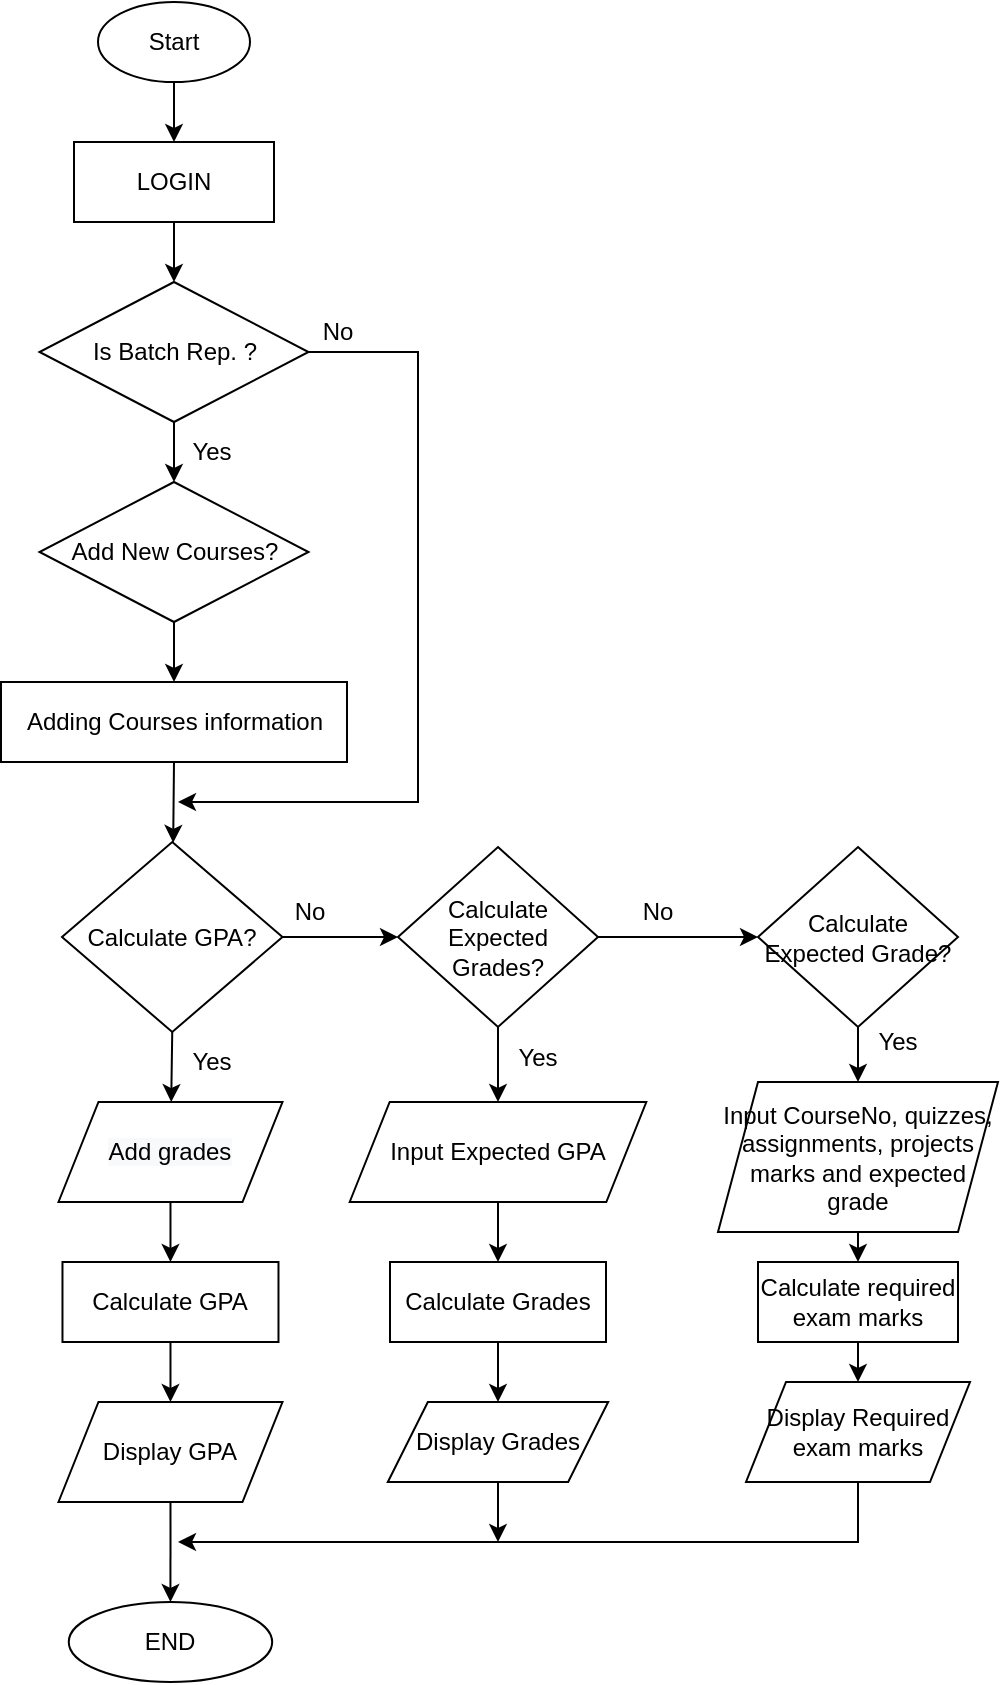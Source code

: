 <mxfile version="16.6.2" type="device"><diagram id="-BGDVBhrkGThDYuw9YQG" name="Page-1"><mxGraphModel dx="1335" dy="742" grid="1" gridSize="10" guides="1" tooltips="1" connect="1" arrows="1" fold="1" page="1" pageScale="1" pageWidth="827" pageHeight="1169" math="0" shadow="0"><root><mxCell id="0"/><mxCell id="1" parent="0"/><mxCell id="y_O9UW7oCgZ2rD4n3ajK-1" value="Start" style="ellipse;whiteSpace=wrap;html=1;" vertex="1" parent="1"><mxGeometry x="350" y="80" width="76" height="40" as="geometry"/></mxCell><mxCell id="y_O9UW7oCgZ2rD4n3ajK-2" value="LOGIN" style="rounded=0;whiteSpace=wrap;html=1;" vertex="1" parent="1"><mxGeometry x="338" y="150" width="100" height="40" as="geometry"/></mxCell><mxCell id="y_O9UW7oCgZ2rD4n3ajK-3" value="Is Batch Rep. ?" style="rhombus;whiteSpace=wrap;html=1;" vertex="1" parent="1"><mxGeometry x="320.75" y="220" width="134.5" height="70" as="geometry"/></mxCell><mxCell id="y_O9UW7oCgZ2rD4n3ajK-4" value="" style="endArrow=classic;html=1;rounded=0;exitX=0.5;exitY=1;exitDx=0;exitDy=0;" edge="1" parent="1" source="y_O9UW7oCgZ2rD4n3ajK-1" target="y_O9UW7oCgZ2rD4n3ajK-2"><mxGeometry width="50" height="50" relative="1" as="geometry"><mxPoint x="410" y="330" as="sourcePoint"/><mxPoint x="460" y="280" as="targetPoint"/></mxGeometry></mxCell><mxCell id="y_O9UW7oCgZ2rD4n3ajK-5" value="Adding Courses information" style="rounded=0;whiteSpace=wrap;html=1;" vertex="1" parent="1"><mxGeometry x="301.5" y="420" width="173" height="40" as="geometry"/></mxCell><mxCell id="y_O9UW7oCgZ2rD4n3ajK-7" value="Add New Courses?" style="rhombus;whiteSpace=wrap;html=1;" vertex="1" parent="1"><mxGeometry x="320.75" y="320" width="134.5" height="70" as="geometry"/></mxCell><mxCell id="y_O9UW7oCgZ2rD4n3ajK-10" value="&lt;span&gt;Calculate GPA?&lt;/span&gt;" style="rhombus;whiteSpace=wrap;html=1;" vertex="1" parent="1"><mxGeometry x="332" y="500" width="110.24" height="95" as="geometry"/></mxCell><mxCell id="y_O9UW7oCgZ2rD4n3ajK-11" value="Calculate Expected Grades?" style="rhombus;whiteSpace=wrap;html=1;" vertex="1" parent="1"><mxGeometry x="500" y="502.5" width="100" height="90" as="geometry"/></mxCell><mxCell id="y_O9UW7oCgZ2rD4n3ajK-13" value="&#10;&#10;&lt;span style=&quot;color: rgb(0, 0, 0); font-family: helvetica; font-size: 12px; font-style: normal; font-weight: 400; letter-spacing: normal; text-align: center; text-indent: 0px; text-transform: none; word-spacing: 0px; background-color: rgb(248, 249, 250); display: inline; float: none;&quot;&gt;Add grades&lt;/span&gt;&#10;&#10;" style="shape=parallelogram;perimeter=parallelogramPerimeter;whiteSpace=wrap;html=1;fixedSize=1;" vertex="1" parent="1"><mxGeometry x="330.24" y="630" width="112" height="50" as="geometry"/></mxCell><mxCell id="y_O9UW7oCgZ2rD4n3ajK-14" value="Display GPA" style="shape=parallelogram;perimeter=parallelogramPerimeter;whiteSpace=wrap;html=1;fixedSize=1;" vertex="1" parent="1"><mxGeometry x="330.24" y="780" width="112" height="50" as="geometry"/></mxCell><mxCell id="y_O9UW7oCgZ2rD4n3ajK-15" value="Input Expected GPA" style="shape=parallelogram;perimeter=parallelogramPerimeter;whiteSpace=wrap;html=1;fixedSize=1;" vertex="1" parent="1"><mxGeometry x="475.84" y="630" width="148.32" height="50" as="geometry"/></mxCell><mxCell id="y_O9UW7oCgZ2rD4n3ajK-16" value="Calculate GPA" style="rounded=0;whiteSpace=wrap;html=1;" vertex="1" parent="1"><mxGeometry x="332.24" y="710" width="108" height="40" as="geometry"/></mxCell><mxCell id="y_O9UW7oCgZ2rD4n3ajK-17" value="Calculate Grades" style="rounded=0;whiteSpace=wrap;html=1;" vertex="1" parent="1"><mxGeometry x="496.0" y="710" width="108" height="40" as="geometry"/></mxCell><mxCell id="y_O9UW7oCgZ2rD4n3ajK-18" value="Display Grades" style="shape=parallelogram;perimeter=parallelogramPerimeter;whiteSpace=wrap;html=1;fixedSize=1;" vertex="1" parent="1"><mxGeometry x="494.92" y="780" width="110.16" height="40" as="geometry"/></mxCell><mxCell id="y_O9UW7oCgZ2rD4n3ajK-19" value="Calculate Expected Grade?" style="rhombus;whiteSpace=wrap;html=1;" vertex="1" parent="1"><mxGeometry x="680" y="502.5" width="100" height="90" as="geometry"/></mxCell><mxCell id="y_O9UW7oCgZ2rD4n3ajK-21" value="Input CourseNo, quizzes, assignments, projects marks and expected grade" style="shape=parallelogram;perimeter=parallelogramPerimeter;whiteSpace=wrap;html=1;fixedSize=1;" vertex="1" parent="1"><mxGeometry x="660" y="620" width="140" height="75" as="geometry"/></mxCell><mxCell id="y_O9UW7oCgZ2rD4n3ajK-23" value="Calculate required exam marks" style="rounded=0;whiteSpace=wrap;html=1;" vertex="1" parent="1"><mxGeometry x="680" y="710" width="100" height="40" as="geometry"/></mxCell><mxCell id="y_O9UW7oCgZ2rD4n3ajK-24" value="Display Required exam marks" style="shape=parallelogram;perimeter=parallelogramPerimeter;whiteSpace=wrap;html=1;fixedSize=1;" vertex="1" parent="1"><mxGeometry x="674" y="770" width="112" height="50" as="geometry"/></mxCell><mxCell id="y_O9UW7oCgZ2rD4n3ajK-25" value="END" style="ellipse;whiteSpace=wrap;html=1;" vertex="1" parent="1"><mxGeometry x="335.38" y="880" width="101.71" height="40" as="geometry"/></mxCell><mxCell id="y_O9UW7oCgZ2rD4n3ajK-26" value="" style="endArrow=classic;html=1;rounded=0;exitX=0.5;exitY=1;exitDx=0;exitDy=0;entryX=0.5;entryY=0;entryDx=0;entryDy=0;" edge="1" parent="1" source="y_O9UW7oCgZ2rD4n3ajK-14" target="y_O9UW7oCgZ2rD4n3ajK-25"><mxGeometry width="50" height="50" relative="1" as="geometry"><mxPoint x="640" y="820" as="sourcePoint"/><mxPoint x="690" y="770" as="targetPoint"/></mxGeometry></mxCell><mxCell id="y_O9UW7oCgZ2rD4n3ajK-27" value="" style="endArrow=classic;html=1;rounded=0;exitX=0.5;exitY=1;exitDx=0;exitDy=0;" edge="1" parent="1" source="y_O9UW7oCgZ2rD4n3ajK-24"><mxGeometry width="50" height="50" relative="1" as="geometry"><mxPoint x="546" y="830" as="sourcePoint"/><mxPoint x="390" y="850" as="targetPoint"/><Array as="points"><mxPoint x="730" y="850"/></Array></mxGeometry></mxCell><mxCell id="y_O9UW7oCgZ2rD4n3ajK-29" value="" style="endArrow=classic;html=1;rounded=0;exitX=0.5;exitY=1;exitDx=0;exitDy=0;entryX=0.5;entryY=0;entryDx=0;entryDy=0;" edge="1" parent="1" source="y_O9UW7oCgZ2rD4n3ajK-16" target="y_O9UW7oCgZ2rD4n3ajK-14"><mxGeometry width="50" height="50" relative="1" as="geometry"><mxPoint x="630" y="710" as="sourcePoint"/><mxPoint x="680" y="660" as="targetPoint"/></mxGeometry></mxCell><mxCell id="y_O9UW7oCgZ2rD4n3ajK-30" value="" style="endArrow=classic;html=1;rounded=0;exitX=0.5;exitY=1;exitDx=0;exitDy=0;entryX=0.5;entryY=0;entryDx=0;entryDy=0;" edge="1" parent="1" source="y_O9UW7oCgZ2rD4n3ajK-13" target="y_O9UW7oCgZ2rD4n3ajK-16"><mxGeometry width="50" height="50" relative="1" as="geometry"><mxPoint x="400.0" y="740" as="sourcePoint"/><mxPoint x="401.88" y="770" as="targetPoint"/></mxGeometry></mxCell><mxCell id="y_O9UW7oCgZ2rD4n3ajK-31" value="" style="endArrow=classic;html=1;rounded=0;exitX=0.5;exitY=1;exitDx=0;exitDy=0;entryX=0.5;entryY=0;entryDx=0;entryDy=0;" edge="1" parent="1" source="y_O9UW7oCgZ2rD4n3ajK-15" target="y_O9UW7oCgZ2rD4n3ajK-17"><mxGeometry width="50" height="50" relative="1" as="geometry"><mxPoint x="398.0" y="675" as="sourcePoint"/><mxPoint x="400.0" y="700" as="targetPoint"/></mxGeometry></mxCell><mxCell id="y_O9UW7oCgZ2rD4n3ajK-32" value="" style="endArrow=classic;html=1;rounded=0;exitX=0.5;exitY=1;exitDx=0;exitDy=0;entryX=0.5;entryY=0;entryDx=0;entryDy=0;" edge="1" parent="1" source="y_O9UW7oCgZ2rD4n3ajK-17" target="y_O9UW7oCgZ2rD4n3ajK-18"><mxGeometry width="50" height="50" relative="1" as="geometry"><mxPoint x="573.84" y="675" as="sourcePoint"/><mxPoint x="573.84" y="700" as="targetPoint"/></mxGeometry></mxCell><mxCell id="y_O9UW7oCgZ2rD4n3ajK-33" value="" style="endArrow=classic;html=1;rounded=0;exitX=0.5;exitY=1;exitDx=0;exitDy=0;entryX=0.5;entryY=0;entryDx=0;entryDy=0;" edge="1" parent="1" source="y_O9UW7oCgZ2rD4n3ajK-23" target="y_O9UW7oCgZ2rD4n3ajK-24"><mxGeometry width="50" height="50" relative="1" as="geometry"><mxPoint x="573.84" y="740" as="sourcePoint"/><mxPoint x="574.92" y="770" as="targetPoint"/></mxGeometry></mxCell><mxCell id="y_O9UW7oCgZ2rD4n3ajK-34" value="" style="endArrow=classic;html=1;rounded=0;exitX=0.5;exitY=1;exitDx=0;exitDy=0;entryX=0.5;entryY=0;entryDx=0;entryDy=0;" edge="1" parent="1" source="y_O9UW7oCgZ2rD4n3ajK-21" target="y_O9UW7oCgZ2rD4n3ajK-23"><mxGeometry width="50" height="50" relative="1" as="geometry"><mxPoint x="760" y="760" as="sourcePoint"/><mxPoint x="760" y="780" as="targetPoint"/></mxGeometry></mxCell><mxCell id="y_O9UW7oCgZ2rD4n3ajK-35" value="" style="endArrow=classic;html=1;rounded=0;exitX=0.5;exitY=1;exitDx=0;exitDy=0;entryX=0.5;entryY=0;entryDx=0;entryDy=0;" edge="1" parent="1" source="y_O9UW7oCgZ2rD4n3ajK-19" target="y_O9UW7oCgZ2rD4n3ajK-21"><mxGeometry width="50" height="50" relative="1" as="geometry"><mxPoint x="760" y="690" as="sourcePoint"/><mxPoint x="760" y="720" as="targetPoint"/></mxGeometry></mxCell><mxCell id="y_O9UW7oCgZ2rD4n3ajK-36" value="" style="endArrow=classic;html=1;rounded=0;exitX=0.5;exitY=1;exitDx=0;exitDy=0;entryX=0.5;entryY=0;entryDx=0;entryDy=0;" edge="1" parent="1" source="y_O9UW7oCgZ2rD4n3ajK-11" target="y_O9UW7oCgZ2rD4n3ajK-15"><mxGeometry width="50" height="50" relative="1" as="geometry"><mxPoint x="740" y="580" as="sourcePoint"/><mxPoint x="760" y="615" as="targetPoint"/></mxGeometry></mxCell><mxCell id="y_O9UW7oCgZ2rD4n3ajK-37" value="" style="endArrow=classic;html=1;rounded=0;exitX=0.5;exitY=1;exitDx=0;exitDy=0;" edge="1" parent="1" source="y_O9UW7oCgZ2rD4n3ajK-10" target="y_O9UW7oCgZ2rD4n3ajK-13"><mxGeometry width="50" height="50" relative="1" as="geometry"><mxPoint x="549.68" y="582.5" as="sourcePoint"/><mxPoint x="573.84" y="625" as="targetPoint"/></mxGeometry></mxCell><mxCell id="y_O9UW7oCgZ2rD4n3ajK-38" value="" style="endArrow=classic;html=1;rounded=0;exitX=0.5;exitY=1;exitDx=0;exitDy=0;" edge="1" parent="1" source="y_O9UW7oCgZ2rD4n3ajK-5" target="y_O9UW7oCgZ2rD4n3ajK-10"><mxGeometry width="50" height="50" relative="1" as="geometry"><mxPoint x="559.68" y="592.5" as="sourcePoint"/><mxPoint x="583.84" y="635" as="targetPoint"/></mxGeometry></mxCell><mxCell id="y_O9UW7oCgZ2rD4n3ajK-39" value="" style="endArrow=classic;html=1;rounded=0;exitX=1;exitY=0.5;exitDx=0;exitDy=0;entryX=0;entryY=0.5;entryDx=0;entryDy=0;" edge="1" parent="1" source="y_O9UW7oCgZ2rD4n3ajK-10" target="y_O9UW7oCgZ2rD4n3ajK-11"><mxGeometry width="50" height="50" relative="1" as="geometry"><mxPoint x="398" y="470" as="sourcePoint"/><mxPoint x="399.278" y="492.242" as="targetPoint"/></mxGeometry></mxCell><mxCell id="y_O9UW7oCgZ2rD4n3ajK-40" value="" style="endArrow=classic;html=1;rounded=0;exitX=1;exitY=0.5;exitDx=0;exitDy=0;entryX=0;entryY=0.5;entryDx=0;entryDy=0;" edge="1" parent="1" source="y_O9UW7oCgZ2rD4n3ajK-11" target="y_O9UW7oCgZ2rD4n3ajK-19"><mxGeometry width="50" height="50" relative="1" as="geometry"><mxPoint x="457.0" y="537.5" as="sourcePoint"/><mxPoint x="499.68" y="537.5" as="targetPoint"/></mxGeometry></mxCell><mxCell id="y_O9UW7oCgZ2rD4n3ajK-42" value="" style="endArrow=classic;html=1;rounded=0;exitX=0.5;exitY=1;exitDx=0;exitDy=0;" edge="1" parent="1" source="y_O9UW7oCgZ2rD4n3ajK-7" target="y_O9UW7oCgZ2rD4n3ajK-5"><mxGeometry width="50" height="50" relative="1" as="geometry"><mxPoint x="467.0" y="547.5" as="sourcePoint"/><mxPoint x="509.68" y="547.5" as="targetPoint"/></mxGeometry></mxCell><mxCell id="y_O9UW7oCgZ2rD4n3ajK-43" value="" style="endArrow=classic;html=1;rounded=0;exitX=0.5;exitY=1;exitDx=0;exitDy=0;entryX=0.5;entryY=0;entryDx=0;entryDy=0;" edge="1" parent="1" source="y_O9UW7oCgZ2rD4n3ajK-3" target="y_O9UW7oCgZ2rD4n3ajK-7"><mxGeometry width="50" height="50" relative="1" as="geometry"><mxPoint x="398.0" y="400" as="sourcePoint"/><mxPoint x="398" y="430" as="targetPoint"/></mxGeometry></mxCell><mxCell id="y_O9UW7oCgZ2rD4n3ajK-44" value="" style="endArrow=classic;html=1;rounded=0;exitX=0.5;exitY=1;exitDx=0;exitDy=0;entryX=0.5;entryY=0;entryDx=0;entryDy=0;" edge="1" parent="1" source="y_O9UW7oCgZ2rD4n3ajK-2" target="y_O9UW7oCgZ2rD4n3ajK-3"><mxGeometry width="50" height="50" relative="1" as="geometry"><mxPoint x="398.0" y="300" as="sourcePoint"/><mxPoint x="388" y="220" as="targetPoint"/></mxGeometry></mxCell><mxCell id="y_O9UW7oCgZ2rD4n3ajK-47" value="" style="endArrow=classic;html=1;rounded=0;exitX=1;exitY=0.5;exitDx=0;exitDy=0;" edge="1" parent="1" source="y_O9UW7oCgZ2rD4n3ajK-3"><mxGeometry width="50" height="50" relative="1" as="geometry"><mxPoint x="408.0" y="310" as="sourcePoint"/><mxPoint x="390" y="480" as="targetPoint"/><Array as="points"><mxPoint x="510" y="255"/><mxPoint x="510" y="480"/></Array></mxGeometry></mxCell><mxCell id="y_O9UW7oCgZ2rD4n3ajK-48" value="Yes" style="text;html=1;strokeColor=none;fillColor=none;align=center;verticalAlign=middle;whiteSpace=wrap;rounded=0;" vertex="1" parent="1"><mxGeometry x="377.09" y="290" width="60" height="30" as="geometry"/></mxCell><mxCell id="y_O9UW7oCgZ2rD4n3ajK-49" value="Yes" style="text;html=1;strokeColor=none;fillColor=none;align=center;verticalAlign=middle;whiteSpace=wrap;rounded=0;" vertex="1" parent="1"><mxGeometry x="377.09" y="595" width="60" height="30" as="geometry"/></mxCell><mxCell id="y_O9UW7oCgZ2rD4n3ajK-50" value="Yes" style="text;html=1;strokeColor=none;fillColor=none;align=center;verticalAlign=middle;whiteSpace=wrap;rounded=0;" vertex="1" parent="1"><mxGeometry x="540" y="592.5" width="60" height="30" as="geometry"/></mxCell><mxCell id="y_O9UW7oCgZ2rD4n3ajK-51" value="Yes" style="text;html=1;strokeColor=none;fillColor=none;align=center;verticalAlign=middle;whiteSpace=wrap;rounded=0;" vertex="1" parent="1"><mxGeometry x="720" y="585" width="60" height="30" as="geometry"/></mxCell><mxCell id="y_O9UW7oCgZ2rD4n3ajK-52" value="No" style="text;html=1;strokeColor=none;fillColor=none;align=center;verticalAlign=middle;whiteSpace=wrap;rounded=0;" vertex="1" parent="1"><mxGeometry x="440.24" y="230" width="60" height="30" as="geometry"/></mxCell><mxCell id="y_O9UW7oCgZ2rD4n3ajK-53" value="No" style="text;html=1;strokeColor=none;fillColor=none;align=center;verticalAlign=middle;whiteSpace=wrap;rounded=0;" vertex="1" parent="1"><mxGeometry x="426" y="520" width="60" height="30" as="geometry"/></mxCell><mxCell id="y_O9UW7oCgZ2rD4n3ajK-54" value="No" style="text;html=1;strokeColor=none;fillColor=none;align=center;verticalAlign=middle;whiteSpace=wrap;rounded=0;" vertex="1" parent="1"><mxGeometry x="600" y="520" width="60" height="30" as="geometry"/></mxCell><mxCell id="y_O9UW7oCgZ2rD4n3ajK-55" value="" style="endArrow=classic;html=1;rounded=0;exitX=0.5;exitY=1;exitDx=0;exitDy=0;" edge="1" parent="1" source="y_O9UW7oCgZ2rD4n3ajK-18"><mxGeometry width="50" height="50" relative="1" as="geometry"><mxPoint x="650" y="710" as="sourcePoint"/><mxPoint x="550" y="850" as="targetPoint"/></mxGeometry></mxCell></root></mxGraphModel></diagram></mxfile>